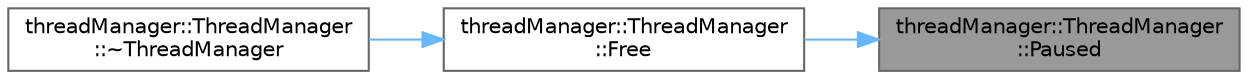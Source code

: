 digraph "threadManager::ThreadManager::Paused"
{
 // LATEX_PDF_SIZE
  bgcolor="transparent";
  edge [fontname=Helvetica,fontsize=10,labelfontname=Helvetica,labelfontsize=10];
  node [fontname=Helvetica,fontsize=10,shape=box,height=0.2,width=0.4];
  rankdir="RL";
  Node1 [id="Node000001",label="threadManager::ThreadManager\l::Paused",height=0.2,width=0.4,color="gray40", fillcolor="grey60", style="filled", fontcolor="black",tooltip="스레드를 일시정지합니다."];
  Node1 -> Node2 [id="edge1_Node000001_Node000002",dir="back",color="steelblue1",style="solid",tooltip=" "];
  Node2 [id="Node000002",label="threadManager::ThreadManager\l::Free",height=0.2,width=0.4,color="grey40", fillcolor="white", style="filled",URL="$a00161.html#a8663b247893f4a1face6d475497f1324",tooltip="스레드를 종료하고 리소스를 해제합니다."];
  Node2 -> Node3 [id="edge2_Node000002_Node000003",dir="back",color="steelblue1",style="solid",tooltip=" "];
  Node3 [id="Node000003",label="threadManager::ThreadManager\l::~ThreadManager",height=0.2,width=0.4,color="grey40", fillcolor="white", style="filled",URL="$a00161.html#aa6e26dca8389c06f08e30450fbc94a8e",tooltip="소멸자, 스레드를 종료하고 리소스를 해제합니다."];
}
